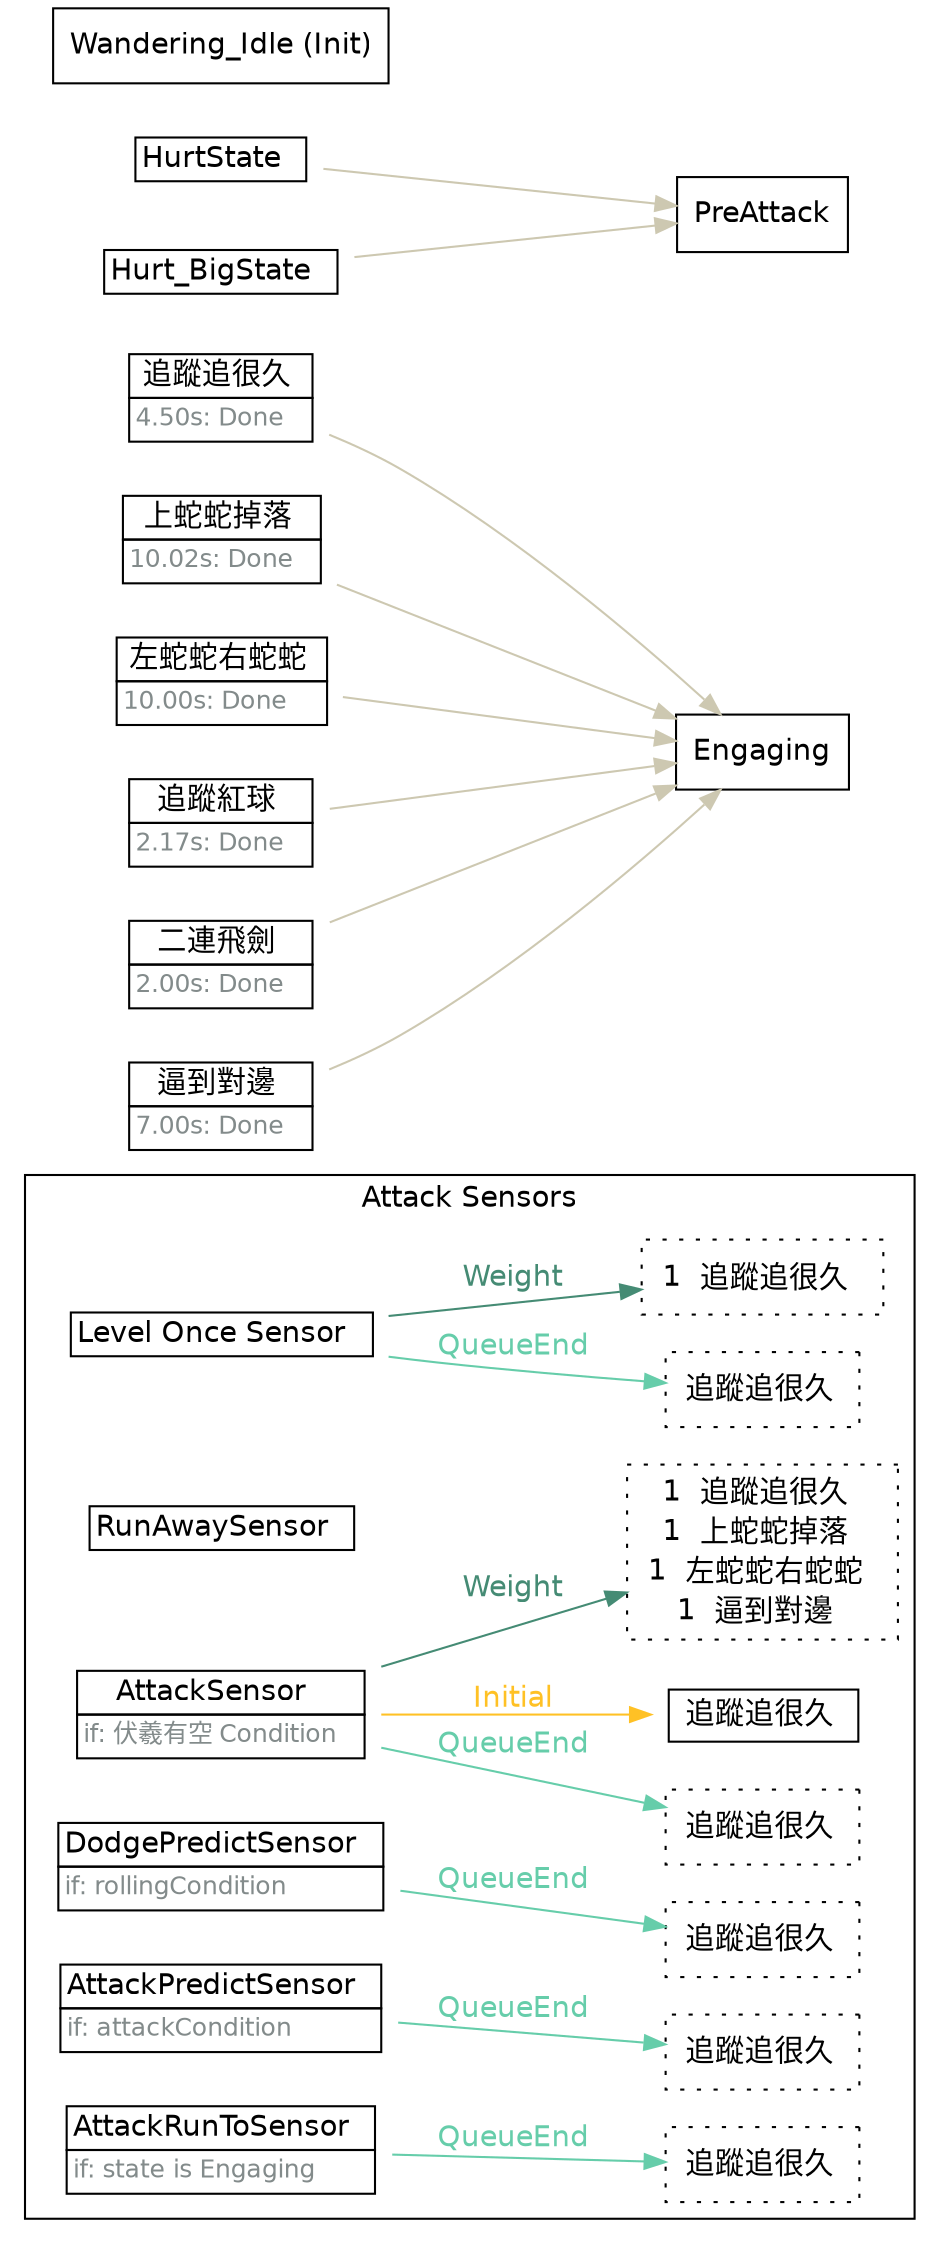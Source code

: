 strict digraph "Foo" {
	"rankdir"="LR";
	node ["shape"="box","fontname"="Helvetica"];
	edge ["fontname"="Helvetica"];
	subgraph "cluster_attacksensors" {
		"rank"="sink";
		"label"="Attack Sensors";
		"fontname"="Helvetica";
		"Level Once Sensor" ["shape"="plaintext","label"=<<TABLE border="0" cellspacing="0" cellborder="1" cellpadding="2"><TR><TD>Level Once Sensor  </TD></TR></TABLE>>]
		"Level Once Sensor_linked" ["shape"="box","style"="dotted","label"=<<TABLE border="0" cellspacing="0" cellborder="0" cellpadding="2"><TR><TD> 追蹤追很久  </TD></TR></TABLE>>,"margin"="0.05"]
		"Level Once Sensor" -> "Level Once Sensor_linked"  ["label"="QueueEnd","color"="aquamarine3","fontcolor"="aquamarine3"]
		"Level Once Sensor_weight" ["shape"="box","style"="dotted","label"=<<TABLE border="0" cellspacing="0" cellborder="0" cellpadding="2"><TR><TD>1  追蹤追很久  </TD></TR></TABLE>>]
		"Level Once Sensor" -> "Level Once Sensor_weight"  ["label"="Weight","color"="aquamarine4","fontcolor"="aquamarine4"]
		"RunAwaySensor" ["shape"="plaintext","label"=<<TABLE border="0" cellspacing="0" cellborder="1" cellpadding="2"><TR><TD>RunAwaySensor  </TD></TR></TABLE>>]
		"AttackSensor" ["shape"="plaintext","label"=<<TABLE border="0" cellspacing="0" cellborder="1" cellpadding="2"><TR><TD>AttackSensor  </TD></TR><TR><TD align="left" balign="left"><FONT point-size="12" color="azure4">if: 伏羲有空 Condition</FONT>  </TD></TR></TABLE>>]
		"AttackSensor_linked" ["shape"="box","style"="dotted","label"=<<TABLE border="0" cellspacing="0" cellborder="0" cellpadding="2"><TR><TD> 追蹤追很久  </TD></TR></TABLE>>,"margin"="0.05"]
		"AttackSensor" -> "AttackSensor_linked"  ["label"="QueueEnd","color"="aquamarine3","fontcolor"="aquamarine3"]
		"AttackSensor_mustuse" ["shape"="plaintext","label"=<<TABLE border="0" cellspacing="0" cellborder="1" cellpadding="4"><TR><TD> 追蹤追很久  </TD></TR></TABLE>>]
		"AttackSensor" -> "AttackSensor_mustuse"  ["label"="Initial","color"="goldenrod1","fontcolor"="goldenrod1"]
		"AttackSensor_weight" ["shape"="box","style"="dotted","label"=<<TABLE border="0" cellspacing="0" cellborder="0" cellpadding="2"><TR><TD>1  追蹤追很久  </TD></TR><TR><TD>1  上蛇蛇掉落  </TD></TR><TR><TD>1  左蛇蛇右蛇蛇  </TD></TR><TR><TD>1  逼到對邊  </TD></TR></TABLE>>]
		"AttackSensor" -> "AttackSensor_weight"  ["label"="Weight","color"="aquamarine4","fontcolor"="aquamarine4"]
		"DodgePredictSensor" ["shape"="plaintext","label"=<<TABLE border="0" cellspacing="0" cellborder="1" cellpadding="2"><TR><TD>DodgePredictSensor  </TD></TR><TR><TD align="left" balign="left"><FONT point-size="12" color="azure4">if: rollingCondition</FONT>  </TD></TR></TABLE>>]
		"DodgePredictSensor_linked" ["shape"="box","style"="dotted","label"=<<TABLE border="0" cellspacing="0" cellborder="0" cellpadding="2"><TR><TD> 追蹤追很久  </TD></TR></TABLE>>,"margin"="0.05"]
		"DodgePredictSensor" -> "DodgePredictSensor_linked"  ["label"="QueueEnd","color"="aquamarine3","fontcolor"="aquamarine3"]
		"AttackPredictSensor" ["shape"="plaintext","label"=<<TABLE border="0" cellspacing="0" cellborder="1" cellpadding="2"><TR><TD>AttackPredictSensor  </TD></TR><TR><TD align="left" balign="left"><FONT point-size="12" color="azure4">if: attackCondition</FONT>  </TD></TR></TABLE>>]
		"AttackPredictSensor_linked" ["shape"="box","style"="dotted","label"=<<TABLE border="0" cellspacing="0" cellborder="0" cellpadding="2"><TR><TD> 追蹤追很久  </TD></TR></TABLE>>,"margin"="0.05"]
		"AttackPredictSensor" -> "AttackPredictSensor_linked"  ["label"="QueueEnd","color"="aquamarine3","fontcolor"="aquamarine3"]
		"AttackRunToSensor" ["shape"="plaintext","label"=<<TABLE border="0" cellspacing="0" cellborder="1" cellpadding="2"><TR><TD>AttackRunToSensor  </TD></TR><TR><TD align="left" balign="left"><FONT point-size="12" color="azure4">if: state is Engaging</FONT>  </TD></TR></TABLE>>]
		"AttackRunToSensor_linked" ["shape"="box","style"="dotted","label"=<<TABLE border="0" cellspacing="0" cellborder="0" cellpadding="2"><TR><TD> 追蹤追很久  </TD></TR></TABLE>>,"margin"="0.05"]
		"AttackRunToSensor" -> "AttackRunToSensor_linked"  ["label"="QueueEnd","color"="aquamarine3","fontcolor"="aquamarine3"]
	}
	
	" 追蹤追很久" -> "Engaging"  ["color"="cornsilk3","fontcolor"="cornsilk3"]
	" 追蹤追很久" ["shape"="plaintext","label"=<<TABLE border="0" cellspacing="0" cellborder="1" cellpadding="2"><TR><TD> 追蹤追很久  </TD></TR><TR><TD align="left" balign="left"><FONT point-size="12" color="azure4">4.50s: Done</FONT>  </TD></TR></TABLE>>]
	" 上蛇蛇掉落" -> "Engaging"  ["color"="cornsilk3","fontcolor"="cornsilk3"]
	" 上蛇蛇掉落" ["shape"="plaintext","label"=<<TABLE border="0" cellspacing="0" cellborder="1" cellpadding="2"><TR><TD> 上蛇蛇掉落  </TD></TR><TR><TD align="left" balign="left"><FONT point-size="12" color="azure4">10.02s: Done</FONT>  </TD></TR></TABLE>>]
	" 左蛇蛇右蛇蛇" -> "Engaging"  ["color"="cornsilk3","fontcolor"="cornsilk3"]
	" 左蛇蛇右蛇蛇" ["shape"="plaintext","label"=<<TABLE border="0" cellspacing="0" cellborder="1" cellpadding="2"><TR><TD> 左蛇蛇右蛇蛇  </TD></TR><TR><TD align="left" balign="left"><FONT point-size="12" color="azure4">10.00s: Done</FONT>  </TD></TR></TABLE>>]
	" 追蹤紅球" -> "Engaging"  ["color"="cornsilk3","fontcolor"="cornsilk3"]
	" 追蹤紅球" ["shape"="plaintext","label"=<<TABLE border="0" cellspacing="0" cellborder="1" cellpadding="2"><TR><TD> 追蹤紅球  </TD></TR><TR><TD align="left" balign="left"><FONT point-size="12" color="azure4">2.17s: Done</FONT>  </TD></TR></TABLE>>]
	" 二連飛劍" -> "Engaging"  ["color"="cornsilk3","fontcolor"="cornsilk3"]
	" 二連飛劍" ["shape"="plaintext","label"=<<TABLE border="0" cellspacing="0" cellborder="1" cellpadding="2"><TR><TD> 二連飛劍  </TD></TR><TR><TD align="left" balign="left"><FONT point-size="12" color="azure4">2.00s: Done</FONT>  </TD></TR></TABLE>>]
	" 逼到對邊" -> "Engaging"  ["color"="cornsilk3","fontcolor"="cornsilk3"]
	" 逼到對邊" ["shape"="plaintext","label"=<<TABLE border="0" cellspacing="0" cellborder="1" cellpadding="2"><TR><TD> 逼到對邊  </TD></TR><TR><TD align="left" balign="left"><FONT point-size="12" color="azure4">7.00s: Done</FONT>  </TD></TR></TABLE>>]
	"HurtState" -> "PreAttack"  ["color"="cornsilk3","fontcolor"="cornsilk3"]
	"HurtState" ["shape"="plaintext","label"=<<TABLE border="0" cellspacing="0" cellborder="1" cellpadding="2"><TR><TD>HurtState  </TD></TR></TABLE>>]
	"Hurt_BigState" -> "PreAttack"  ["color"="cornsilk3","fontcolor"="cornsilk3"]
	"Hurt_BigState" ["shape"="plaintext","label"=<<TABLE border="0" cellspacing="0" cellborder="1" cellpadding="2"><TR><TD>Hurt_BigState  </TD></TR></TABLE>>]
	"Wandering_Idle" ["label"="Wandering_Idle (Init)"]
}
